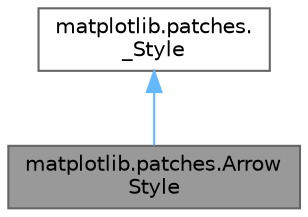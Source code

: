 digraph "matplotlib.patches.ArrowStyle"
{
 // LATEX_PDF_SIZE
  bgcolor="transparent";
  edge [fontname=Helvetica,fontsize=10,labelfontname=Helvetica,labelfontsize=10];
  node [fontname=Helvetica,fontsize=10,shape=box,height=0.2,width=0.4];
  Node1 [id="Node000001",label="matplotlib.patches.Arrow\lStyle",height=0.2,width=0.4,color="gray40", fillcolor="grey60", style="filled", fontcolor="black",tooltip=" "];
  Node2 -> Node1 [id="edge2_Node000001_Node000002",dir="back",color="steelblue1",style="solid",tooltip=" "];
  Node2 [id="Node000002",label="matplotlib.patches.\l_Style",height=0.2,width=0.4,color="gray40", fillcolor="white", style="filled",URL="$d7/d61/classmatplotlib_1_1patches_1_1__Style.html",tooltip=" "];
}
